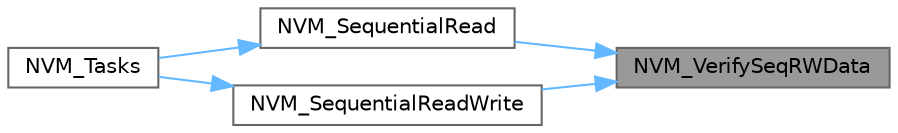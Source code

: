 digraph "NVM_VerifySeqRWData"
{
 // LATEX_PDF_SIZE
  bgcolor="transparent";
  edge [fontname=Helvetica,fontsize=10,labelfontname=Helvetica,labelfontsize=10];
  node [fontname=Helvetica,fontsize=10,shape=box,height=0.2,width=0.4];
  rankdir="RL";
  Node1 [id="Node000001",label="NVM_VerifySeqRWData",height=0.2,width=0.4,color="gray40", fillcolor="grey60", style="filled", fontcolor="black",tooltip=" "];
  Node1 -> Node2 [id="edge1_Node000001_Node000002",dir="back",color="steelblue1",style="solid",tooltip=" "];
  Node2 [id="Node000002",label="NVM_SequentialRead",height=0.2,width=0.4,color="grey40", fillcolor="white", style="filled",URL="$nvm_8c.html#a49958b2e68d5656c5c37eb46abcf3fb2",tooltip=" "];
  Node2 -> Node3 [id="edge2_Node000002_Node000003",dir="back",color="steelblue1",style="solid",tooltip=" "];
  Node3 [id="Node000003",label="NVM_Tasks",height=0.2,width=0.4,color="grey40", fillcolor="white", style="filled",URL="$nvm_8c.html#acf4b1c265f310efbeab4de8a1327aefe",tooltip=" "];
  Node1 -> Node4 [id="edge3_Node000001_Node000004",dir="back",color="steelblue1",style="solid",tooltip=" "];
  Node4 [id="Node000004",label="NVM_SequentialReadWrite",height=0.2,width=0.4,color="grey40", fillcolor="white", style="filled",URL="$nvm_8c.html#ab1220c59c5137b59172e8b0a832619f8",tooltip=" "];
  Node4 -> Node3 [id="edge4_Node000004_Node000003",dir="back",color="steelblue1",style="solid",tooltip=" "];
}

